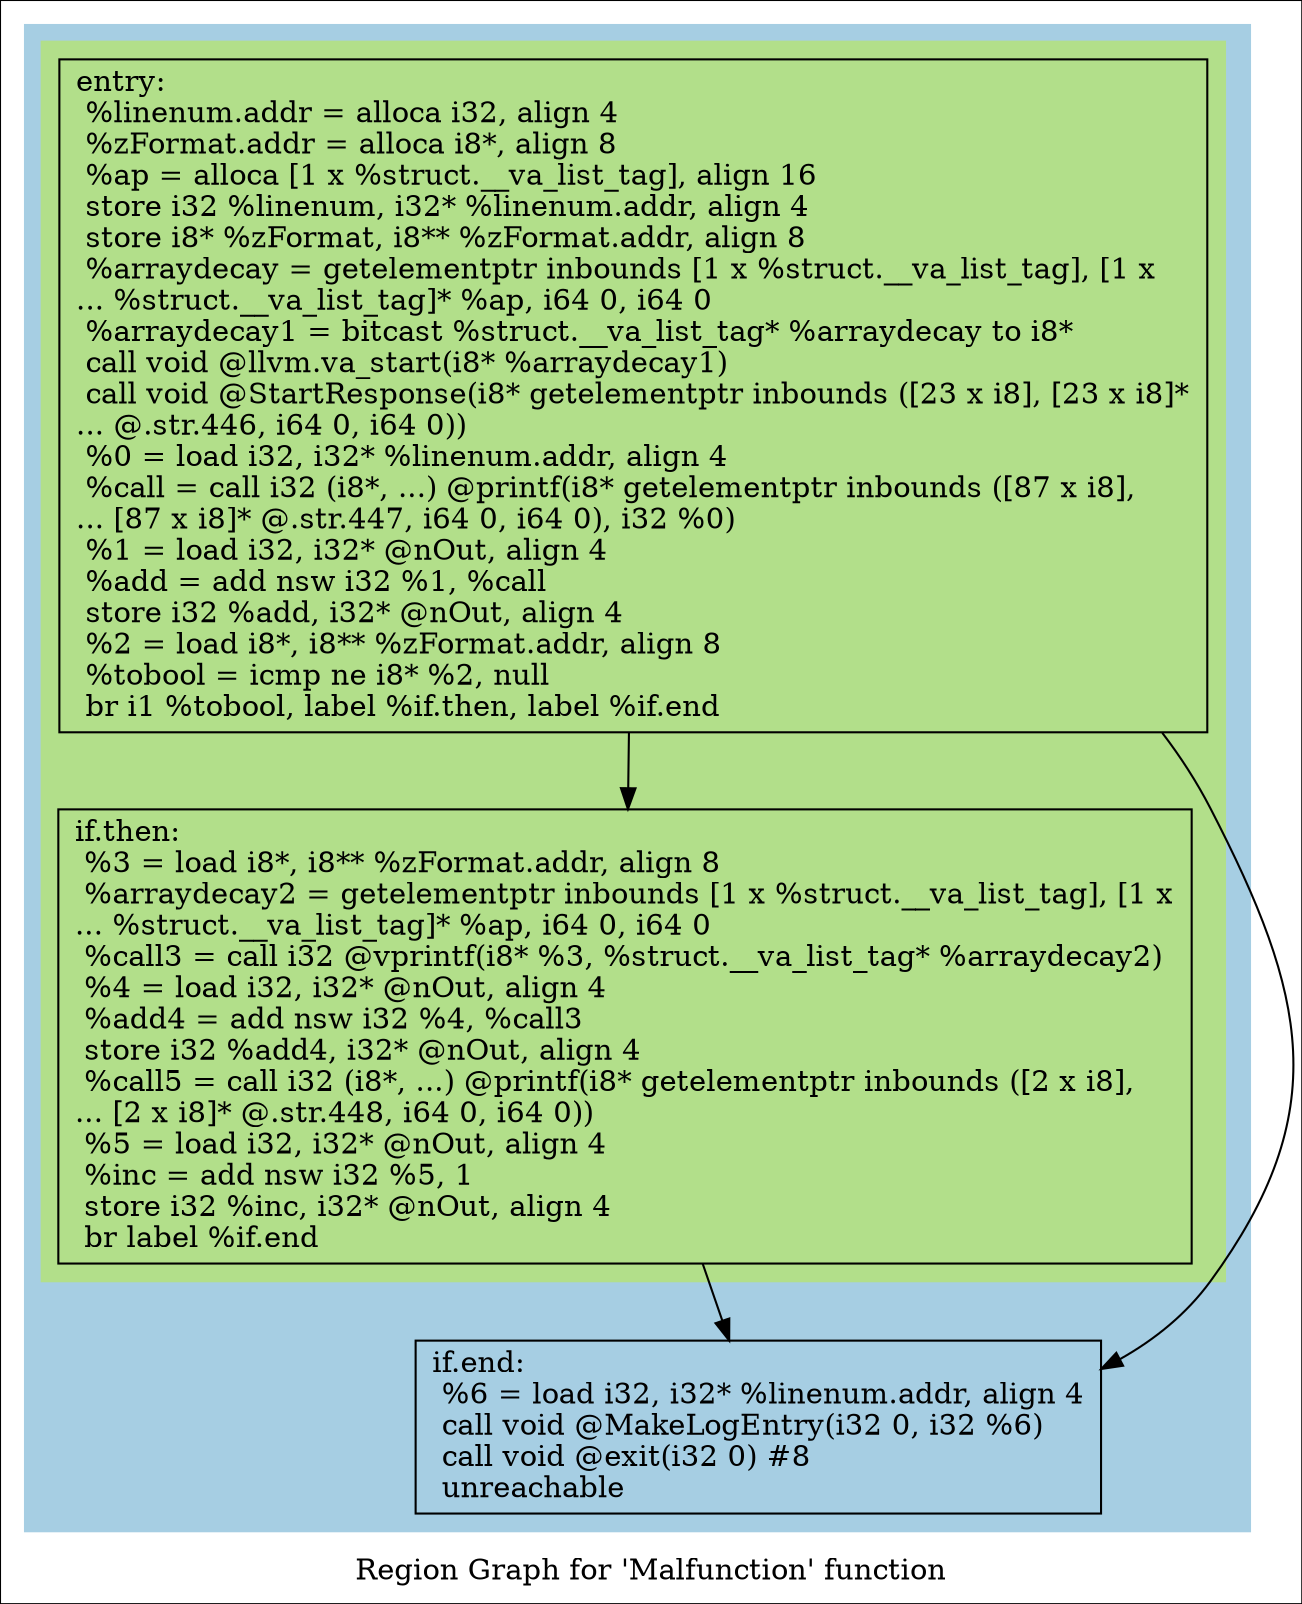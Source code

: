digraph "Region Graph for 'Malfunction' function" {
	label="Region Graph for 'Malfunction' function";

	Node0x8c7480 [shape=record,label="{entry:\l  %linenum.addr = alloca i32, align 4\l  %zFormat.addr = alloca i8*, align 8\l  %ap = alloca [1 x %struct.__va_list_tag], align 16\l  store i32 %linenum, i32* %linenum.addr, align 4\l  store i8* %zFormat, i8** %zFormat.addr, align 8\l  %arraydecay = getelementptr inbounds [1 x %struct.__va_list_tag], [1 x\l... %struct.__va_list_tag]* %ap, i64 0, i64 0\l  %arraydecay1 = bitcast %struct.__va_list_tag* %arraydecay to i8*\l  call void @llvm.va_start(i8* %arraydecay1)\l  call void @StartResponse(i8* getelementptr inbounds ([23 x i8], [23 x i8]*\l... @.str.446, i64 0, i64 0))\l  %0 = load i32, i32* %linenum.addr, align 4\l  %call = call i32 (i8*, ...) @printf(i8* getelementptr inbounds ([87 x i8],\l... [87 x i8]* @.str.447, i64 0, i64 0), i32 %0)\l  %1 = load i32, i32* @nOut, align 4\l  %add = add nsw i32 %1, %call\l  store i32 %add, i32* @nOut, align 4\l  %2 = load i8*, i8** %zFormat.addr, align 8\l  %tobool = icmp ne i8* %2, null\l  br i1 %tobool, label %if.then, label %if.end\l}"];
	Node0x8c7480 -> Node0x8bb660;
	Node0x8c7480 -> Node0x8b6810;
	Node0x8bb660 [shape=record,label="{if.then:                                          \l  %3 = load i8*, i8** %zFormat.addr, align 8\l  %arraydecay2 = getelementptr inbounds [1 x %struct.__va_list_tag], [1 x\l... %struct.__va_list_tag]* %ap, i64 0, i64 0\l  %call3 = call i32 @vprintf(i8* %3, %struct.__va_list_tag* %arraydecay2)\l  %4 = load i32, i32* @nOut, align 4\l  %add4 = add nsw i32 %4, %call3\l  store i32 %add4, i32* @nOut, align 4\l  %call5 = call i32 (i8*, ...) @printf(i8* getelementptr inbounds ([2 x i8],\l... [2 x i8]* @.str.448, i64 0, i64 0))\l  %5 = load i32, i32* @nOut, align 4\l  %inc = add nsw i32 %5, 1\l  store i32 %inc, i32* @nOut, align 4\l  br label %if.end\l}"];
	Node0x8bb660 -> Node0x8b6810;
	Node0x8b6810 [shape=record,label="{if.end:                                           \l  %6 = load i32, i32* %linenum.addr, align 4\l  call void @MakeLogEntry(i32 0, i32 %6)\l  call void @exit(i32 0) #8\l  unreachable\l}"];
	colorscheme = "paired12"
        subgraph cluster_0x9b5fd0 {
          label = "";
          style = filled;
          color = 1
          subgraph cluster_0x9b6050 {
            label = "";
            style = filled;
            color = 3
            Node0x8c7480;
            Node0x8bb660;
          }
          Node0x8b6810;
        }
}
